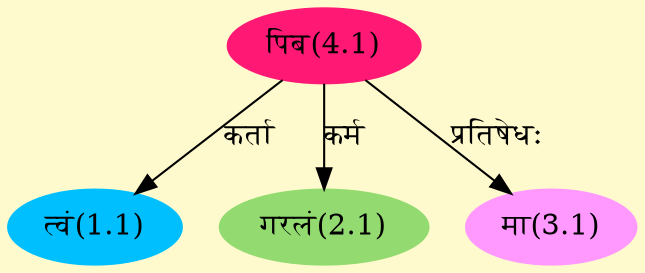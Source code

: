 digraph G{
rankdir=BT;
 compound=true;
 bgcolor="lemonchiffon1";
Node1_1 [style=filled, color="#00BFFF" label = "त्वं(1.1)"]
Node4_1 [style=filled, color="#FF1975" label = "पिब(4.1)"]
Node2_1 [style=filled, color="#93DB70" label = "गरलं(2.1)"]
Node3_1 [style=filled, color="#FF99FF" label = "मा(3.1)"]
/* Start of Relations section */

Node1_1 -> Node4_1 [  label="कर्ता"  dir="back" ]
Node2_1 -> Node4_1 [  label="कर्म"  dir="back" ]
Node3_1 -> Node4_1 [  label="प्रतिषेधः"  dir="back" ]
}
